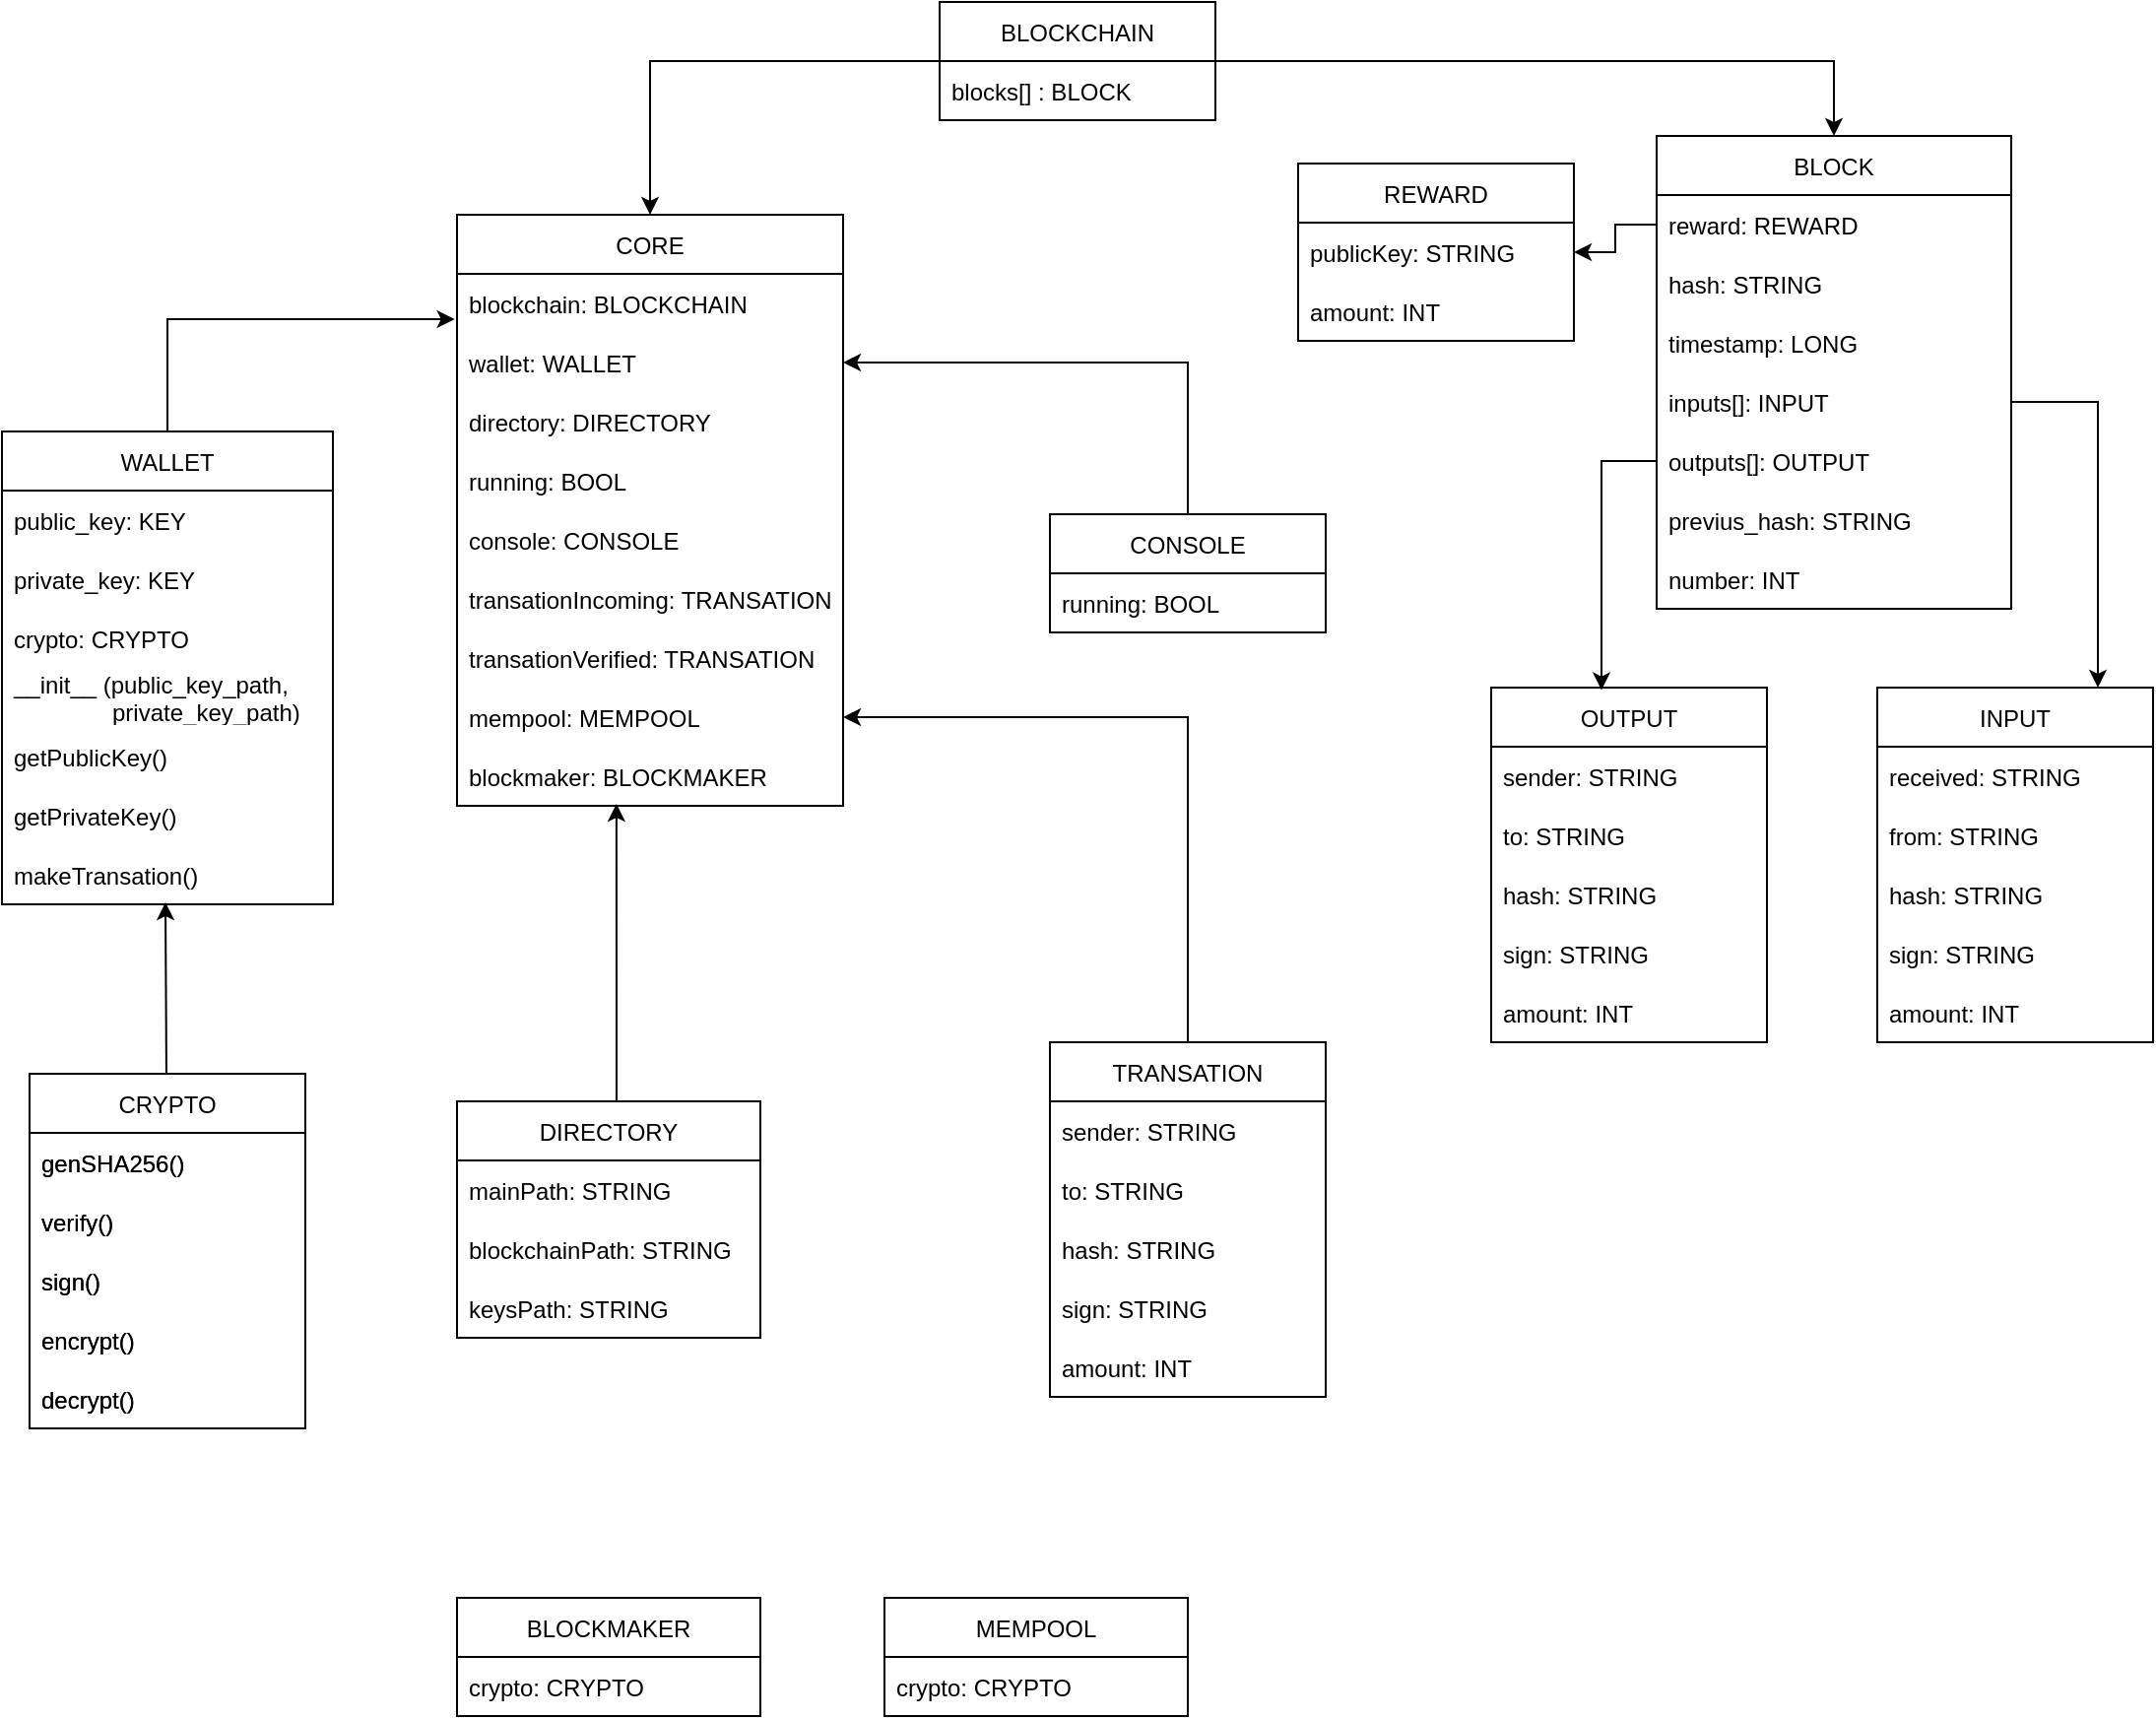 <mxfile>
    <diagram id="W5becWD3PUizKSpLovLV" name="Pagina-1">
        <mxGraphModel dx="1118" dy="557" grid="1" gridSize="14" guides="1" tooltips="1" connect="1" arrows="1" fold="1" page="1" pageScale="1" pageWidth="1200" pageHeight="1600" math="0" shadow="0">
            <root>
                <mxCell id="0"/>
                <mxCell id="1" parent="0"/>
                <mxCell id="qwc8k016OjTiB0bhJjBL-48" style="edgeStyle=orthogonalEdgeStyle;rounded=0;orthogonalLoop=1;jettySize=auto;html=1;" parent="1" source="qwc8k016OjTiB0bhJjBL-1" target="qwc8k016OjTiB0bhJjBL-6" edge="1">
                    <mxGeometry relative="1" as="geometry"/>
                </mxCell>
                <mxCell id="U4kLl3wAejR6IF7wBXcq-70" style="edgeStyle=orthogonalEdgeStyle;rounded=0;orthogonalLoop=1;jettySize=auto;html=1;" parent="1" source="qwc8k016OjTiB0bhJjBL-1" target="qwc8k016OjTiB0bhJjBL-54" edge="1">
                    <mxGeometry relative="1" as="geometry"/>
                </mxCell>
                <mxCell id="qwc8k016OjTiB0bhJjBL-1" value="BLOCKCHAIN" style="swimlane;fontStyle=0;childLayout=stackLayout;horizontal=1;startSize=30;horizontalStack=0;resizeParent=1;resizeParentMax=0;resizeLast=0;collapsible=1;marginBottom=0;" parent="1" vertex="1">
                    <mxGeometry x="560" y="30" width="140" height="60" as="geometry"/>
                </mxCell>
                <mxCell id="qwc8k016OjTiB0bhJjBL-2" value="blocks[] : BLOCK" style="text;strokeColor=none;fillColor=none;align=left;verticalAlign=middle;spacingLeft=4;spacingRight=4;overflow=hidden;points=[[0,0.5],[1,0.5]];portConstraint=eastwest;rotatable=0;" parent="qwc8k016OjTiB0bhJjBL-1" vertex="1">
                    <mxGeometry y="30" width="140" height="30" as="geometry"/>
                </mxCell>
                <mxCell id="qwc8k016OjTiB0bhJjBL-6" value="BLOCK" style="swimlane;fontStyle=0;childLayout=stackLayout;horizontal=1;startSize=30;horizontalStack=0;resizeParent=1;resizeParentMax=0;resizeLast=0;collapsible=1;marginBottom=0;" parent="1" vertex="1">
                    <mxGeometry x="924" y="98" width="180" height="240" as="geometry"/>
                </mxCell>
                <mxCell id="qwc8k016OjTiB0bhJjBL-7" value="reward: REWARD" style="text;strokeColor=none;fillColor=none;align=left;verticalAlign=middle;spacingLeft=4;spacingRight=4;overflow=hidden;points=[[0,0.5],[1,0.5]];portConstraint=eastwest;rotatable=0;" parent="qwc8k016OjTiB0bhJjBL-6" vertex="1">
                    <mxGeometry y="30" width="180" height="30" as="geometry"/>
                </mxCell>
                <mxCell id="qwc8k016OjTiB0bhJjBL-8" value="hash: STRING" style="text;strokeColor=none;fillColor=none;align=left;verticalAlign=middle;spacingLeft=4;spacingRight=4;overflow=hidden;points=[[0,0.5],[1,0.5]];portConstraint=eastwest;rotatable=0;" parent="qwc8k016OjTiB0bhJjBL-6" vertex="1">
                    <mxGeometry y="60" width="180" height="30" as="geometry"/>
                </mxCell>
                <mxCell id="qwc8k016OjTiB0bhJjBL-9" value="timestamp: LONG" style="text;strokeColor=none;fillColor=none;align=left;verticalAlign=middle;spacingLeft=4;spacingRight=4;overflow=hidden;points=[[0,0.5],[1,0.5]];portConstraint=eastwest;rotatable=0;" parent="qwc8k016OjTiB0bhJjBL-6" vertex="1">
                    <mxGeometry y="90" width="180" height="30" as="geometry"/>
                </mxCell>
                <mxCell id="qwc8k016OjTiB0bhJjBL-10" value="inputs[]: INPUT" style="text;strokeColor=none;fillColor=none;align=left;verticalAlign=middle;spacingLeft=4;spacingRight=4;overflow=hidden;points=[[0,0.5],[1,0.5]];portConstraint=eastwest;rotatable=0;" parent="qwc8k016OjTiB0bhJjBL-6" vertex="1">
                    <mxGeometry y="120" width="180" height="30" as="geometry"/>
                </mxCell>
                <mxCell id="qwc8k016OjTiB0bhJjBL-11" value="outputs[]: OUTPUT" style="text;strokeColor=none;fillColor=none;align=left;verticalAlign=middle;spacingLeft=4;spacingRight=4;overflow=hidden;points=[[0,0.5],[1,0.5]];portConstraint=eastwest;rotatable=0;" parent="qwc8k016OjTiB0bhJjBL-6" vertex="1">
                    <mxGeometry y="150" width="180" height="30" as="geometry"/>
                </mxCell>
                <mxCell id="qwc8k016OjTiB0bhJjBL-12" value="previus_hash: STRING" style="text;strokeColor=none;fillColor=none;align=left;verticalAlign=middle;spacingLeft=4;spacingRight=4;overflow=hidden;points=[[0,0.5],[1,0.5]];portConstraint=eastwest;rotatable=0;" parent="qwc8k016OjTiB0bhJjBL-6" vertex="1">
                    <mxGeometry y="180" width="180" height="30" as="geometry"/>
                </mxCell>
                <mxCell id="69" value="number: INT" style="text;strokeColor=none;fillColor=none;align=left;verticalAlign=middle;spacingLeft=4;spacingRight=4;overflow=hidden;points=[[0,0.5],[1,0.5]];portConstraint=eastwest;rotatable=0;" parent="qwc8k016OjTiB0bhJjBL-6" vertex="1">
                    <mxGeometry y="210" width="180" height="30" as="geometry"/>
                </mxCell>
                <mxCell id="qwc8k016OjTiB0bhJjBL-14" value="REWARD" style="swimlane;fontStyle=0;childLayout=stackLayout;horizontal=1;startSize=30;horizontalStack=0;resizeParent=1;resizeParentMax=0;resizeLast=0;collapsible=1;marginBottom=0;" parent="1" vertex="1">
                    <mxGeometry x="742" y="112" width="140" height="90" as="geometry"/>
                </mxCell>
                <mxCell id="qwc8k016OjTiB0bhJjBL-15" value="publicKey: STRING" style="text;strokeColor=none;fillColor=none;align=left;verticalAlign=middle;spacingLeft=4;spacingRight=4;overflow=hidden;points=[[0,0.5],[1,0.5]];portConstraint=eastwest;rotatable=0;" parent="qwc8k016OjTiB0bhJjBL-14" vertex="1">
                    <mxGeometry y="30" width="140" height="30" as="geometry"/>
                </mxCell>
                <mxCell id="2" value="amount: INT" style="text;strokeColor=none;fillColor=none;align=left;verticalAlign=middle;spacingLeft=4;spacingRight=4;overflow=hidden;points=[[0,0.5],[1,0.5]];portConstraint=eastwest;rotatable=0;" parent="qwc8k016OjTiB0bhJjBL-14" vertex="1">
                    <mxGeometry y="60" width="140" height="30" as="geometry"/>
                </mxCell>
                <mxCell id="qwc8k016OjTiB0bhJjBL-26" value="INPUT" style="swimlane;fontStyle=0;childLayout=stackLayout;horizontal=1;startSize=30;horizontalStack=0;resizeParent=1;resizeParentMax=0;resizeLast=0;collapsible=1;marginBottom=0;" parent="1" vertex="1">
                    <mxGeometry x="1036" y="378" width="140" height="180" as="geometry"/>
                </mxCell>
                <mxCell id="qwc8k016OjTiB0bhJjBL-27" value="received: STRING" style="text;strokeColor=none;fillColor=none;align=left;verticalAlign=middle;spacingLeft=4;spacingRight=4;overflow=hidden;points=[[0,0.5],[1,0.5]];portConstraint=eastwest;rotatable=0;" parent="qwc8k016OjTiB0bhJjBL-26" vertex="1">
                    <mxGeometry y="30" width="140" height="30" as="geometry"/>
                </mxCell>
                <mxCell id="qwc8k016OjTiB0bhJjBL-28" value="from: STRING" style="text;strokeColor=none;fillColor=none;align=left;verticalAlign=middle;spacingLeft=4;spacingRight=4;overflow=hidden;points=[[0,0.5],[1,0.5]];portConstraint=eastwest;rotatable=0;" parent="qwc8k016OjTiB0bhJjBL-26" vertex="1">
                    <mxGeometry y="60" width="140" height="30" as="geometry"/>
                </mxCell>
                <mxCell id="qwc8k016OjTiB0bhJjBL-29" value="hash: STRING" style="text;strokeColor=none;fillColor=none;align=left;verticalAlign=middle;spacingLeft=4;spacingRight=4;overflow=hidden;points=[[0,0.5],[1,0.5]];portConstraint=eastwest;rotatable=0;" parent="qwc8k016OjTiB0bhJjBL-26" vertex="1">
                    <mxGeometry y="90" width="140" height="30" as="geometry"/>
                </mxCell>
                <mxCell id="qwc8k016OjTiB0bhJjBL-34" value="sign: STRING" style="text;strokeColor=none;fillColor=none;align=left;verticalAlign=middle;spacingLeft=4;spacingRight=4;overflow=hidden;points=[[0,0.5],[1,0.5]];portConstraint=eastwest;rotatable=0;" parent="qwc8k016OjTiB0bhJjBL-26" vertex="1">
                    <mxGeometry y="120" width="140" height="30" as="geometry"/>
                </mxCell>
                <mxCell id="JAilVoLRGaCYkKMMmL5p-2" value="amount: INT" style="text;strokeColor=none;fillColor=none;align=left;verticalAlign=middle;spacingLeft=4;spacingRight=4;overflow=hidden;points=[[0,0.5],[1,0.5]];portConstraint=eastwest;rotatable=0;" parent="qwc8k016OjTiB0bhJjBL-26" vertex="1">
                    <mxGeometry y="150" width="140" height="30" as="geometry"/>
                </mxCell>
                <mxCell id="qwc8k016OjTiB0bhJjBL-35" value="OUTPUT" style="swimlane;fontStyle=0;childLayout=stackLayout;horizontal=1;startSize=30;horizontalStack=0;resizeParent=1;resizeParentMax=0;resizeLast=0;collapsible=1;marginBottom=0;" parent="1" vertex="1">
                    <mxGeometry x="840" y="378" width="140" height="180" as="geometry"/>
                </mxCell>
                <mxCell id="qwc8k016OjTiB0bhJjBL-36" value="sender: STRING" style="text;strokeColor=none;fillColor=none;align=left;verticalAlign=middle;spacingLeft=4;spacingRight=4;overflow=hidden;points=[[0,0.5],[1,0.5]];portConstraint=eastwest;rotatable=0;" parent="qwc8k016OjTiB0bhJjBL-35" vertex="1">
                    <mxGeometry y="30" width="140" height="30" as="geometry"/>
                </mxCell>
                <mxCell id="qwc8k016OjTiB0bhJjBL-37" value="to: STRING" style="text;strokeColor=none;fillColor=none;align=left;verticalAlign=middle;spacingLeft=4;spacingRight=4;overflow=hidden;points=[[0,0.5],[1,0.5]];portConstraint=eastwest;rotatable=0;" parent="qwc8k016OjTiB0bhJjBL-35" vertex="1">
                    <mxGeometry y="60" width="140" height="30" as="geometry"/>
                </mxCell>
                <mxCell id="qwc8k016OjTiB0bhJjBL-38" value="hash: STRING" style="text;strokeColor=none;fillColor=none;align=left;verticalAlign=middle;spacingLeft=4;spacingRight=4;overflow=hidden;points=[[0,0.5],[1,0.5]];portConstraint=eastwest;rotatable=0;" parent="qwc8k016OjTiB0bhJjBL-35" vertex="1">
                    <mxGeometry y="90" width="140" height="30" as="geometry"/>
                </mxCell>
                <mxCell id="qwc8k016OjTiB0bhJjBL-39" value="sign: STRING" style="text;strokeColor=none;fillColor=none;align=left;verticalAlign=middle;spacingLeft=4;spacingRight=4;overflow=hidden;points=[[0,0.5],[1,0.5]];portConstraint=eastwest;rotatable=0;" parent="qwc8k016OjTiB0bhJjBL-35" vertex="1">
                    <mxGeometry y="120" width="140" height="30" as="geometry"/>
                </mxCell>
                <mxCell id="JAilVoLRGaCYkKMMmL5p-1" value="amount: INT" style="text;strokeColor=none;fillColor=none;align=left;verticalAlign=middle;spacingLeft=4;spacingRight=4;overflow=hidden;points=[[0,0.5],[1,0.5]];portConstraint=eastwest;rotatable=0;" parent="qwc8k016OjTiB0bhJjBL-35" vertex="1">
                    <mxGeometry y="150" width="140" height="30" as="geometry"/>
                </mxCell>
                <mxCell id="qwc8k016OjTiB0bhJjBL-50" style="edgeStyle=orthogonalEdgeStyle;rounded=0;orthogonalLoop=1;jettySize=auto;html=1;entryX=0.4;entryY=0.007;entryDx=0;entryDy=0;entryPerimeter=0;" parent="1" source="qwc8k016OjTiB0bhJjBL-11" target="qwc8k016OjTiB0bhJjBL-35" edge="1">
                    <mxGeometry relative="1" as="geometry"/>
                </mxCell>
                <mxCell id="qwc8k016OjTiB0bhJjBL-51" style="edgeStyle=orthogonalEdgeStyle;rounded=0;orthogonalLoop=1;jettySize=auto;html=1;entryX=0.8;entryY=0;entryDx=0;entryDy=0;entryPerimeter=0;" parent="1" source="qwc8k016OjTiB0bhJjBL-10" target="qwc8k016OjTiB0bhJjBL-26" edge="1">
                    <mxGeometry relative="1" as="geometry"/>
                </mxCell>
                <mxCell id="qwc8k016OjTiB0bhJjBL-52" style="edgeStyle=orthogonalEdgeStyle;rounded=0;orthogonalLoop=1;jettySize=auto;html=1;entryX=1;entryY=0.5;entryDx=0;entryDy=0;" parent="1" source="qwc8k016OjTiB0bhJjBL-7" target="qwc8k016OjTiB0bhJjBL-15" edge="1">
                    <mxGeometry relative="1" as="geometry"/>
                </mxCell>
                <mxCell id="qwc8k016OjTiB0bhJjBL-54" value="CORE" style="swimlane;fontStyle=0;childLayout=stackLayout;horizontal=1;startSize=30;horizontalStack=0;resizeParent=1;resizeParentMax=0;resizeLast=0;collapsible=1;marginBottom=0;" parent="1" vertex="1">
                    <mxGeometry x="315" y="138" width="196" height="300" as="geometry"/>
                </mxCell>
                <mxCell id="qwc8k016OjTiB0bhJjBL-55" value="blockchain: BLOCKCHAIN" style="text;strokeColor=none;fillColor=none;align=left;verticalAlign=middle;spacingLeft=4;spacingRight=4;overflow=hidden;points=[[0,0.5],[1,0.5]];portConstraint=eastwest;rotatable=0;" parent="qwc8k016OjTiB0bhJjBL-54" vertex="1">
                    <mxGeometry y="30" width="196" height="30" as="geometry"/>
                </mxCell>
                <mxCell id="qwc8k016OjTiB0bhJjBL-62" value="wallet: WALLET" style="text;strokeColor=none;fillColor=none;align=left;verticalAlign=middle;spacingLeft=4;spacingRight=4;overflow=hidden;points=[[0,0.5],[1,0.5]];portConstraint=eastwest;rotatable=0;" parent="qwc8k016OjTiB0bhJjBL-54" vertex="1">
                    <mxGeometry y="60" width="196" height="30" as="geometry"/>
                </mxCell>
                <mxCell id="11" value="directory: DIRECTORY" style="text;strokeColor=none;fillColor=none;align=left;verticalAlign=middle;spacingLeft=4;spacingRight=4;overflow=hidden;points=[[0,0.5],[1,0.5]];portConstraint=eastwest;rotatable=0;" parent="qwc8k016OjTiB0bhJjBL-54" vertex="1">
                    <mxGeometry y="90" width="196" height="30" as="geometry"/>
                </mxCell>
                <mxCell id="15" value="running: BOOL" style="text;strokeColor=none;fillColor=none;align=left;verticalAlign=middle;spacingLeft=4;spacingRight=4;overflow=hidden;points=[[0,0.5],[1,0.5]];portConstraint=eastwest;rotatable=0;" parent="qwc8k016OjTiB0bhJjBL-54" vertex="1">
                    <mxGeometry y="120" width="196" height="30" as="geometry"/>
                </mxCell>
                <mxCell id="23" value="console: CONSOLE" style="text;strokeColor=none;fillColor=none;align=left;verticalAlign=middle;spacingLeft=4;spacingRight=4;overflow=hidden;points=[[0,0.5],[1,0.5]];portConstraint=eastwest;rotatable=0;" parent="qwc8k016OjTiB0bhJjBL-54" vertex="1">
                    <mxGeometry y="150" width="196" height="30" as="geometry"/>
                </mxCell>
                <mxCell id="59" value="transationIncoming: TRANSATION" style="text;strokeColor=none;fillColor=none;align=left;verticalAlign=middle;spacingLeft=4;spacingRight=4;overflow=hidden;points=[[0,0.5],[1,0.5]];portConstraint=eastwest;rotatable=0;" parent="qwc8k016OjTiB0bhJjBL-54" vertex="1">
                    <mxGeometry y="180" width="196" height="30" as="geometry"/>
                </mxCell>
                <mxCell id="61" value="transationVerified: TRANSATION" style="text;strokeColor=none;fillColor=none;align=left;verticalAlign=middle;spacingLeft=4;spacingRight=4;overflow=hidden;points=[[0,0.5],[1,0.5]];portConstraint=eastwest;rotatable=0;" parent="qwc8k016OjTiB0bhJjBL-54" vertex="1">
                    <mxGeometry y="210" width="196" height="30" as="geometry"/>
                </mxCell>
                <mxCell id="U4kLl3wAejR6IF7wBXcq-84" value="mempool: MEMPOOL" style="text;strokeColor=none;fillColor=none;align=left;verticalAlign=middle;spacingLeft=4;spacingRight=4;overflow=hidden;points=[[0,0.5],[1,0.5]];portConstraint=eastwest;rotatable=0;" parent="qwc8k016OjTiB0bhJjBL-54" vertex="1">
                    <mxGeometry y="240" width="196" height="30" as="geometry"/>
                </mxCell>
                <mxCell id="U4kLl3wAejR6IF7wBXcq-85" value="blockmaker: BLOCKMAKER" style="text;strokeColor=none;fillColor=none;align=left;verticalAlign=middle;spacingLeft=4;spacingRight=4;overflow=hidden;points=[[0,0.5],[1,0.5]];portConstraint=eastwest;rotatable=0;" parent="qwc8k016OjTiB0bhJjBL-54" vertex="1">
                    <mxGeometry y="270" width="196" height="30" as="geometry"/>
                </mxCell>
                <mxCell id="qwc8k016OjTiB0bhJjBL-67" style="edgeStyle=orthogonalEdgeStyle;rounded=0;orthogonalLoop=1;jettySize=auto;html=1;entryX=-0.006;entryY=0.767;entryDx=0;entryDy=0;entryPerimeter=0;" parent="1" source="qwc8k016OjTiB0bhJjBL-63" target="qwc8k016OjTiB0bhJjBL-55" edge="1">
                    <mxGeometry relative="1" as="geometry"/>
                </mxCell>
                <mxCell id="qwc8k016OjTiB0bhJjBL-63" value="WALLET" style="swimlane;fontStyle=0;childLayout=stackLayout;horizontal=1;startSize=30;horizontalStack=0;resizeParent=1;resizeParentMax=0;resizeLast=0;collapsible=1;marginBottom=0;" parent="1" vertex="1">
                    <mxGeometry x="84" y="248" width="168" height="240" as="geometry"/>
                </mxCell>
                <mxCell id="qwc8k016OjTiB0bhJjBL-64" value="public_key: KEY" style="text;strokeColor=none;fillColor=none;align=left;verticalAlign=middle;spacingLeft=4;spacingRight=4;overflow=hidden;points=[[0,0.5],[1,0.5]];portConstraint=eastwest;rotatable=0;" parent="qwc8k016OjTiB0bhJjBL-63" vertex="1">
                    <mxGeometry y="30" width="168" height="30" as="geometry"/>
                </mxCell>
                <mxCell id="qwc8k016OjTiB0bhJjBL-65" value="private_key: KEY" style="text;strokeColor=none;fillColor=none;align=left;verticalAlign=middle;spacingLeft=4;spacingRight=4;overflow=hidden;points=[[0,0.5],[1,0.5]];portConstraint=eastwest;rotatable=0;" parent="qwc8k016OjTiB0bhJjBL-63" vertex="1">
                    <mxGeometry y="60" width="168" height="30" as="geometry"/>
                </mxCell>
                <mxCell id="56" value="crypto: CRYPTO" style="text;strokeColor=none;fillColor=none;align=left;verticalAlign=middle;spacingLeft=4;spacingRight=4;overflow=hidden;points=[[0,0.5],[1,0.5]];portConstraint=eastwest;rotatable=0;" parent="qwc8k016OjTiB0bhJjBL-63" vertex="1">
                    <mxGeometry y="90" width="168" height="30" as="geometry"/>
                </mxCell>
                <mxCell id="31" value="__init__ (public_key_path,&#10;               private_key_path)" style="text;strokeColor=none;fillColor=none;align=left;verticalAlign=middle;spacingLeft=4;spacingRight=4;overflow=hidden;points=[[0,0.5],[1,0.5]];portConstraint=eastwest;rotatable=0;" parent="qwc8k016OjTiB0bhJjBL-63" vertex="1">
                    <mxGeometry y="120" width="168" height="30" as="geometry"/>
                </mxCell>
                <mxCell id="32" value="getPublicKey()" style="text;strokeColor=none;fillColor=none;align=left;verticalAlign=middle;spacingLeft=4;spacingRight=4;overflow=hidden;points=[[0,0.5],[1,0.5]];portConstraint=eastwest;rotatable=0;" parent="qwc8k016OjTiB0bhJjBL-63" vertex="1">
                    <mxGeometry y="150" width="168" height="30" as="geometry"/>
                </mxCell>
                <mxCell id="33" value="getPrivateKey()" style="text;strokeColor=none;fillColor=none;align=left;verticalAlign=middle;spacingLeft=4;spacingRight=4;overflow=hidden;points=[[0,0.5],[1,0.5]];portConstraint=eastwest;rotatable=0;" parent="qwc8k016OjTiB0bhJjBL-63" vertex="1">
                    <mxGeometry y="180" width="168" height="30" as="geometry"/>
                </mxCell>
                <mxCell id="34" value="makeTransation()" style="text;strokeColor=none;fillColor=none;align=left;verticalAlign=middle;spacingLeft=4;spacingRight=4;overflow=hidden;points=[[0,0.5],[1,0.5]];portConstraint=eastwest;rotatable=0;" parent="qwc8k016OjTiB0bhJjBL-63" vertex="1">
                    <mxGeometry y="210" width="168" height="30" as="geometry"/>
                </mxCell>
                <mxCell id="U4kLl3wAejR6IF7wBXcq-86" style="edgeStyle=orthogonalEdgeStyle;rounded=0;orthogonalLoop=1;jettySize=auto;html=1;entryX=0.413;entryY=0.967;entryDx=0;entryDy=0;entryPerimeter=0;" parent="1" source="7" target="U4kLl3wAejR6IF7wBXcq-85" edge="1">
                    <mxGeometry relative="1" as="geometry">
                        <Array as="points">
                            <mxPoint x="396" y="532"/>
                            <mxPoint x="396" y="532"/>
                        </Array>
                    </mxGeometry>
                </mxCell>
                <mxCell id="7" value="DIRECTORY" style="swimlane;fontStyle=0;childLayout=stackLayout;horizontal=1;startSize=30;horizontalStack=0;resizeParent=1;resizeParentMax=0;resizeLast=0;collapsible=1;marginBottom=0;" parent="1" vertex="1">
                    <mxGeometry x="315" y="588" width="154" height="120" as="geometry"/>
                </mxCell>
                <mxCell id="8" value="mainPath: STRING" style="text;strokeColor=none;fillColor=none;align=left;verticalAlign=middle;spacingLeft=4;spacingRight=4;overflow=hidden;points=[[0,0.5],[1,0.5]];portConstraint=eastwest;rotatable=0;" parent="7" vertex="1">
                    <mxGeometry y="30" width="154" height="30" as="geometry"/>
                </mxCell>
                <mxCell id="9" value="blockchainPath: STRING" style="text;strokeColor=none;fillColor=none;align=left;verticalAlign=middle;spacingLeft=4;spacingRight=4;overflow=hidden;points=[[0,0.5],[1,0.5]];portConstraint=eastwest;rotatable=0;" parent="7" vertex="1">
                    <mxGeometry y="60" width="154" height="30" as="geometry"/>
                </mxCell>
                <mxCell id="10" value="keysPath: STRING" style="text;strokeColor=none;fillColor=none;align=left;verticalAlign=middle;spacingLeft=4;spacingRight=4;overflow=hidden;points=[[0,0.5],[1,0.5]];portConstraint=eastwest;rotatable=0;" parent="7" vertex="1">
                    <mxGeometry y="90" width="154" height="30" as="geometry"/>
                </mxCell>
                <mxCell id="U4kLl3wAejR6IF7wBXcq-71" style="edgeStyle=orthogonalEdgeStyle;rounded=0;orthogonalLoop=1;jettySize=auto;html=1;entryX=1;entryY=0.5;entryDx=0;entryDy=0;" parent="1" source="18" target="qwc8k016OjTiB0bhJjBL-62" edge="1">
                    <mxGeometry relative="1" as="geometry"/>
                </mxCell>
                <mxCell id="18" value="CONSOLE" style="swimlane;fontStyle=0;childLayout=stackLayout;horizontal=1;startSize=30;horizontalStack=0;resizeParent=1;resizeParentMax=0;resizeLast=0;collapsible=1;marginBottom=0;" parent="1" vertex="1">
                    <mxGeometry x="616" y="290" width="140" height="60" as="geometry"/>
                </mxCell>
                <mxCell id="19" value="running: BOOL" style="text;strokeColor=none;fillColor=none;align=left;verticalAlign=middle;spacingLeft=4;spacingRight=4;overflow=hidden;points=[[0,0.5],[1,0.5]];portConstraint=eastwest;rotatable=0;" parent="18" vertex="1">
                    <mxGeometry y="30" width="140" height="30" as="geometry"/>
                </mxCell>
                <mxCell id="57" style="edgeStyle=none;html=1;entryX=0.494;entryY=0.967;entryDx=0;entryDy=0;entryPerimeter=0;" parent="1" source="48" target="34" edge="1">
                    <mxGeometry relative="1" as="geometry"/>
                </mxCell>
                <mxCell id="48" value="CRYPTO" style="swimlane;fontStyle=0;childLayout=stackLayout;horizontal=1;startSize=30;horizontalStack=0;resizeParent=1;resizeParentMax=0;resizeLast=0;collapsible=1;marginBottom=0;" parent="1" vertex="1">
                    <mxGeometry x="98" y="574" width="140" height="180" as="geometry"/>
                </mxCell>
                <mxCell id="49" value="genSHA256()" style="text;strokeColor=none;fillColor=none;align=left;verticalAlign=middle;spacingLeft=4;spacingRight=4;overflow=hidden;points=[[0,0.5],[1,0.5]];portConstraint=eastwest;rotatable=0;" parent="48" vertex="1">
                    <mxGeometry y="30" width="140" height="30" as="geometry"/>
                </mxCell>
                <mxCell id="50" value="verify()" style="text;strokeColor=none;fillColor=none;align=left;verticalAlign=middle;spacingLeft=4;spacingRight=4;overflow=hidden;points=[[0,0.5],[1,0.5]];portConstraint=eastwest;rotatable=0;" parent="48" vertex="1">
                    <mxGeometry y="60" width="140" height="30" as="geometry"/>
                </mxCell>
                <mxCell id="51" value="sign()" style="text;strokeColor=none;fillColor=none;align=left;verticalAlign=middle;spacingLeft=4;spacingRight=4;overflow=hidden;points=[[0,0.5],[1,0.5]];portConstraint=eastwest;rotatable=0;" parent="48" vertex="1">
                    <mxGeometry y="90" width="140" height="30" as="geometry"/>
                </mxCell>
                <mxCell id="52" value="encrypt()" style="text;strokeColor=none;fillColor=none;align=left;verticalAlign=middle;spacingLeft=4;spacingRight=4;overflow=hidden;points=[[0,0.5],[1,0.5]];portConstraint=eastwest;rotatable=0;" parent="48" vertex="1">
                    <mxGeometry y="120" width="140" height="30" as="geometry"/>
                </mxCell>
                <mxCell id="53" value="decrypt()" style="text;strokeColor=none;fillColor=none;align=left;verticalAlign=middle;spacingLeft=4;spacingRight=4;overflow=hidden;points=[[0,0.5],[1,0.5]];portConstraint=eastwest;rotatable=0;" parent="48" vertex="1">
                    <mxGeometry y="150" width="140" height="30" as="geometry"/>
                </mxCell>
                <mxCell id="U4kLl3wAejR6IF7wBXcq-87" style="edgeStyle=orthogonalEdgeStyle;rounded=0;orthogonalLoop=1;jettySize=auto;html=1;entryX=1;entryY=0.5;entryDx=0;entryDy=0;" parent="1" source="63" target="U4kLl3wAejR6IF7wBXcq-84" edge="1">
                    <mxGeometry relative="1" as="geometry"/>
                </mxCell>
                <mxCell id="63" value="TRANSATION" style="swimlane;fontStyle=0;childLayout=stackLayout;horizontal=1;startSize=30;horizontalStack=0;resizeParent=1;resizeParentMax=0;resizeLast=0;collapsible=1;marginBottom=0;" parent="1" vertex="1">
                    <mxGeometry x="616" y="558" width="140" height="180" as="geometry"/>
                </mxCell>
                <mxCell id="64" value="sender: STRING" style="text;strokeColor=none;fillColor=none;align=left;verticalAlign=middle;spacingLeft=4;spacingRight=4;overflow=hidden;points=[[0,0.5],[1,0.5]];portConstraint=eastwest;rotatable=0;" parent="63" vertex="1">
                    <mxGeometry y="30" width="140" height="30" as="geometry"/>
                </mxCell>
                <mxCell id="65" value="to: STRING" style="text;strokeColor=none;fillColor=none;align=left;verticalAlign=middle;spacingLeft=4;spacingRight=4;overflow=hidden;points=[[0,0.5],[1,0.5]];portConstraint=eastwest;rotatable=0;" parent="63" vertex="1">
                    <mxGeometry y="60" width="140" height="30" as="geometry"/>
                </mxCell>
                <mxCell id="66" value="hash: STRING" style="text;strokeColor=none;fillColor=none;align=left;verticalAlign=middle;spacingLeft=4;spacingRight=4;overflow=hidden;points=[[0,0.5],[1,0.5]];portConstraint=eastwest;rotatable=0;" parent="63" vertex="1">
                    <mxGeometry y="90" width="140" height="30" as="geometry"/>
                </mxCell>
                <mxCell id="67" value="sign: STRING" style="text;strokeColor=none;fillColor=none;align=left;verticalAlign=middle;spacingLeft=4;spacingRight=4;overflow=hidden;points=[[0,0.5],[1,0.5]];portConstraint=eastwest;rotatable=0;" parent="63" vertex="1">
                    <mxGeometry y="120" width="140" height="30" as="geometry"/>
                </mxCell>
                <mxCell id="68" value="amount: INT" style="text;strokeColor=none;fillColor=none;align=left;verticalAlign=middle;spacingLeft=4;spacingRight=4;overflow=hidden;points=[[0,0.5],[1,0.5]];portConstraint=eastwest;rotatable=0;" parent="63" vertex="1">
                    <mxGeometry y="150" width="140" height="30" as="geometry"/>
                </mxCell>
                <mxCell id="U4kLl3wAejR6IF7wBXcq-77" value="CRYPTO" style="swimlane;fontStyle=0;childLayout=stackLayout;horizontal=1;startSize=30;horizontalStack=0;resizeParent=1;resizeParentMax=0;resizeLast=0;collapsible=1;marginBottom=0;" parent="1" vertex="1">
                    <mxGeometry x="98" y="574" width="140" height="180" as="geometry"/>
                </mxCell>
                <mxCell id="U4kLl3wAejR6IF7wBXcq-78" value="genSHA256()" style="text;strokeColor=none;fillColor=none;align=left;verticalAlign=middle;spacingLeft=4;spacingRight=4;overflow=hidden;points=[[0,0.5],[1,0.5]];portConstraint=eastwest;rotatable=0;" parent="U4kLl3wAejR6IF7wBXcq-77" vertex="1">
                    <mxGeometry y="30" width="140" height="30" as="geometry"/>
                </mxCell>
                <mxCell id="U4kLl3wAejR6IF7wBXcq-79" value="verify()" style="text;strokeColor=none;fillColor=none;align=left;verticalAlign=middle;spacingLeft=4;spacingRight=4;overflow=hidden;points=[[0,0.5],[1,0.5]];portConstraint=eastwest;rotatable=0;" parent="U4kLl3wAejR6IF7wBXcq-77" vertex="1">
                    <mxGeometry y="60" width="140" height="30" as="geometry"/>
                </mxCell>
                <mxCell id="U4kLl3wAejR6IF7wBXcq-80" value="sign()" style="text;strokeColor=none;fillColor=none;align=left;verticalAlign=middle;spacingLeft=4;spacingRight=4;overflow=hidden;points=[[0,0.5],[1,0.5]];portConstraint=eastwest;rotatable=0;" parent="U4kLl3wAejR6IF7wBXcq-77" vertex="1">
                    <mxGeometry y="90" width="140" height="30" as="geometry"/>
                </mxCell>
                <mxCell id="U4kLl3wAejR6IF7wBXcq-81" value="encrypt()" style="text;strokeColor=none;fillColor=none;align=left;verticalAlign=middle;spacingLeft=4;spacingRight=4;overflow=hidden;points=[[0,0.5],[1,0.5]];portConstraint=eastwest;rotatable=0;" parent="U4kLl3wAejR6IF7wBXcq-77" vertex="1">
                    <mxGeometry y="120" width="140" height="30" as="geometry"/>
                </mxCell>
                <mxCell id="U4kLl3wAejR6IF7wBXcq-82" value="decrypt()" style="text;strokeColor=none;fillColor=none;align=left;verticalAlign=middle;spacingLeft=4;spacingRight=4;overflow=hidden;points=[[0,0.5],[1,0.5]];portConstraint=eastwest;rotatable=0;" parent="U4kLl3wAejR6IF7wBXcq-77" vertex="1">
                    <mxGeometry y="150" width="140" height="30" as="geometry"/>
                </mxCell>
                <mxCell id="70" value="MEMPOOL" style="swimlane;fontStyle=0;childLayout=stackLayout;horizontal=1;startSize=30;horizontalStack=0;resizeParent=1;resizeParentMax=0;resizeLast=0;collapsible=1;marginBottom=0;" vertex="1" parent="1">
                    <mxGeometry x="532" y="840" width="154" height="60" as="geometry"/>
                </mxCell>
                <mxCell id="71" value="crypto: CRYPTO" style="text;strokeColor=none;fillColor=none;align=left;verticalAlign=middle;spacingLeft=4;spacingRight=4;overflow=hidden;points=[[0,0.5],[1,0.5]];portConstraint=eastwest;rotatable=0;" vertex="1" parent="70">
                    <mxGeometry y="30" width="154" height="30" as="geometry"/>
                </mxCell>
                <mxCell id="74" value="BLOCKMAKER" style="swimlane;fontStyle=0;childLayout=stackLayout;horizontal=1;startSize=30;horizontalStack=0;resizeParent=1;resizeParentMax=0;resizeLast=0;collapsible=1;marginBottom=0;" vertex="1" parent="1">
                    <mxGeometry x="315" y="840" width="154" height="60" as="geometry"/>
                </mxCell>
                <mxCell id="75" value="crypto: CRYPTO" style="text;strokeColor=none;fillColor=none;align=left;verticalAlign=middle;spacingLeft=4;spacingRight=4;overflow=hidden;points=[[0,0.5],[1,0.5]];portConstraint=eastwest;rotatable=0;" vertex="1" parent="74">
                    <mxGeometry y="30" width="154" height="30" as="geometry"/>
                </mxCell>
            </root>
        </mxGraphModel>
    </diagram>
</mxfile>